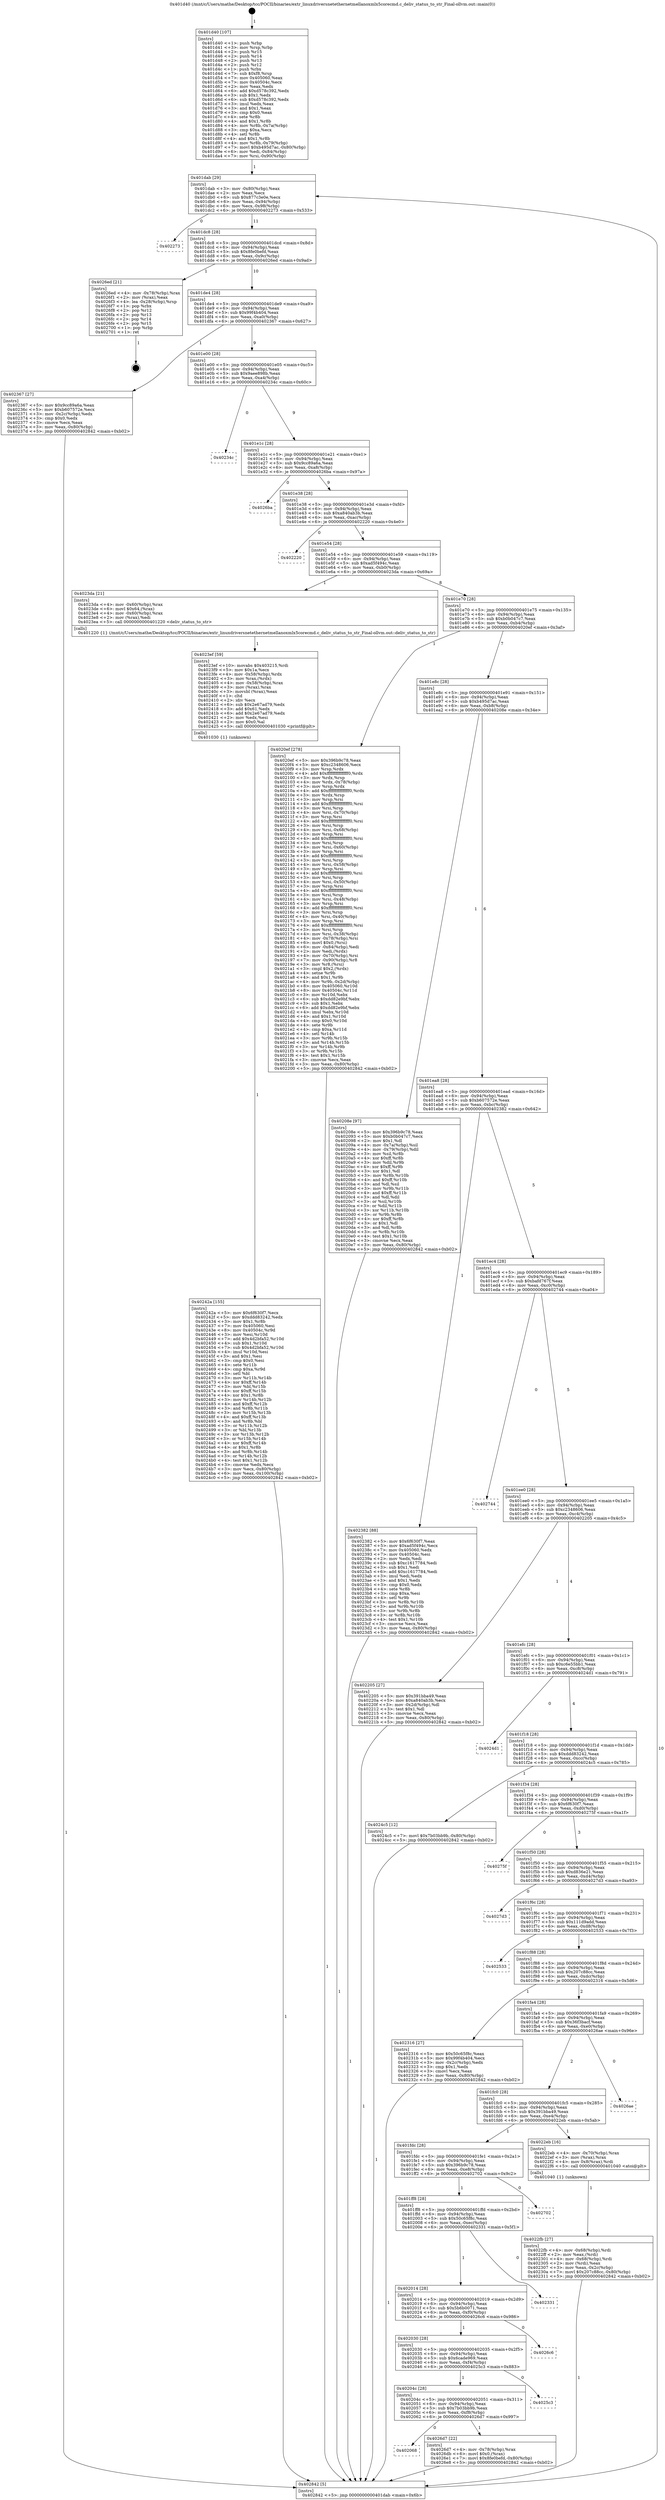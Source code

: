digraph "0x401d40" {
  label = "0x401d40 (/mnt/c/Users/mathe/Desktop/tcc/POCII/binaries/extr_linuxdriversnetethernetmellanoxmlx5corecmd.c_deliv_status_to_str_Final-ollvm.out::main(0))"
  labelloc = "t"
  node[shape=record]

  Entry [label="",width=0.3,height=0.3,shape=circle,fillcolor=black,style=filled]
  "0x401dab" [label="{
     0x401dab [29]\l
     | [instrs]\l
     &nbsp;&nbsp;0x401dab \<+3\>: mov -0x80(%rbp),%eax\l
     &nbsp;&nbsp;0x401dae \<+2\>: mov %eax,%ecx\l
     &nbsp;&nbsp;0x401db0 \<+6\>: sub $0x877c3e0e,%ecx\l
     &nbsp;&nbsp;0x401db6 \<+6\>: mov %eax,-0x94(%rbp)\l
     &nbsp;&nbsp;0x401dbc \<+6\>: mov %ecx,-0x98(%rbp)\l
     &nbsp;&nbsp;0x401dc2 \<+6\>: je 0000000000402273 \<main+0x533\>\l
  }"]
  "0x402273" [label="{
     0x402273\l
  }", style=dashed]
  "0x401dc8" [label="{
     0x401dc8 [28]\l
     | [instrs]\l
     &nbsp;&nbsp;0x401dc8 \<+5\>: jmp 0000000000401dcd \<main+0x8d\>\l
     &nbsp;&nbsp;0x401dcd \<+6\>: mov -0x94(%rbp),%eax\l
     &nbsp;&nbsp;0x401dd3 \<+5\>: sub $0x8fe0befd,%eax\l
     &nbsp;&nbsp;0x401dd8 \<+6\>: mov %eax,-0x9c(%rbp)\l
     &nbsp;&nbsp;0x401dde \<+6\>: je 00000000004026ed \<main+0x9ad\>\l
  }"]
  Exit [label="",width=0.3,height=0.3,shape=circle,fillcolor=black,style=filled,peripheries=2]
  "0x4026ed" [label="{
     0x4026ed [21]\l
     | [instrs]\l
     &nbsp;&nbsp;0x4026ed \<+4\>: mov -0x78(%rbp),%rax\l
     &nbsp;&nbsp;0x4026f1 \<+2\>: mov (%rax),%eax\l
     &nbsp;&nbsp;0x4026f3 \<+4\>: lea -0x28(%rbp),%rsp\l
     &nbsp;&nbsp;0x4026f7 \<+1\>: pop %rbx\l
     &nbsp;&nbsp;0x4026f8 \<+2\>: pop %r12\l
     &nbsp;&nbsp;0x4026fa \<+2\>: pop %r13\l
     &nbsp;&nbsp;0x4026fc \<+2\>: pop %r14\l
     &nbsp;&nbsp;0x4026fe \<+2\>: pop %r15\l
     &nbsp;&nbsp;0x402700 \<+1\>: pop %rbp\l
     &nbsp;&nbsp;0x402701 \<+1\>: ret\l
  }"]
  "0x401de4" [label="{
     0x401de4 [28]\l
     | [instrs]\l
     &nbsp;&nbsp;0x401de4 \<+5\>: jmp 0000000000401de9 \<main+0xa9\>\l
     &nbsp;&nbsp;0x401de9 \<+6\>: mov -0x94(%rbp),%eax\l
     &nbsp;&nbsp;0x401def \<+5\>: sub $0x99f4b404,%eax\l
     &nbsp;&nbsp;0x401df4 \<+6\>: mov %eax,-0xa0(%rbp)\l
     &nbsp;&nbsp;0x401dfa \<+6\>: je 0000000000402367 \<main+0x627\>\l
  }"]
  "0x402068" [label="{
     0x402068\l
  }", style=dashed]
  "0x402367" [label="{
     0x402367 [27]\l
     | [instrs]\l
     &nbsp;&nbsp;0x402367 \<+5\>: mov $0x9cc89a6a,%eax\l
     &nbsp;&nbsp;0x40236c \<+5\>: mov $0xb607572e,%ecx\l
     &nbsp;&nbsp;0x402371 \<+3\>: mov -0x2c(%rbp),%edx\l
     &nbsp;&nbsp;0x402374 \<+3\>: cmp $0x0,%edx\l
     &nbsp;&nbsp;0x402377 \<+3\>: cmove %ecx,%eax\l
     &nbsp;&nbsp;0x40237a \<+3\>: mov %eax,-0x80(%rbp)\l
     &nbsp;&nbsp;0x40237d \<+5\>: jmp 0000000000402842 \<main+0xb02\>\l
  }"]
  "0x401e00" [label="{
     0x401e00 [28]\l
     | [instrs]\l
     &nbsp;&nbsp;0x401e00 \<+5\>: jmp 0000000000401e05 \<main+0xc5\>\l
     &nbsp;&nbsp;0x401e05 \<+6\>: mov -0x94(%rbp),%eax\l
     &nbsp;&nbsp;0x401e0b \<+5\>: sub $0x9aee898b,%eax\l
     &nbsp;&nbsp;0x401e10 \<+6\>: mov %eax,-0xa4(%rbp)\l
     &nbsp;&nbsp;0x401e16 \<+6\>: je 000000000040234c \<main+0x60c\>\l
  }"]
  "0x4026d7" [label="{
     0x4026d7 [22]\l
     | [instrs]\l
     &nbsp;&nbsp;0x4026d7 \<+4\>: mov -0x78(%rbp),%rax\l
     &nbsp;&nbsp;0x4026db \<+6\>: movl $0x0,(%rax)\l
     &nbsp;&nbsp;0x4026e1 \<+7\>: movl $0x8fe0befd,-0x80(%rbp)\l
     &nbsp;&nbsp;0x4026e8 \<+5\>: jmp 0000000000402842 \<main+0xb02\>\l
  }"]
  "0x40234c" [label="{
     0x40234c\l
  }", style=dashed]
  "0x401e1c" [label="{
     0x401e1c [28]\l
     | [instrs]\l
     &nbsp;&nbsp;0x401e1c \<+5\>: jmp 0000000000401e21 \<main+0xe1\>\l
     &nbsp;&nbsp;0x401e21 \<+6\>: mov -0x94(%rbp),%eax\l
     &nbsp;&nbsp;0x401e27 \<+5\>: sub $0x9cc89a6a,%eax\l
     &nbsp;&nbsp;0x401e2c \<+6\>: mov %eax,-0xa8(%rbp)\l
     &nbsp;&nbsp;0x401e32 \<+6\>: je 00000000004026ba \<main+0x97a\>\l
  }"]
  "0x40204c" [label="{
     0x40204c [28]\l
     | [instrs]\l
     &nbsp;&nbsp;0x40204c \<+5\>: jmp 0000000000402051 \<main+0x311\>\l
     &nbsp;&nbsp;0x402051 \<+6\>: mov -0x94(%rbp),%eax\l
     &nbsp;&nbsp;0x402057 \<+5\>: sub $0x7b03bb9b,%eax\l
     &nbsp;&nbsp;0x40205c \<+6\>: mov %eax,-0xf8(%rbp)\l
     &nbsp;&nbsp;0x402062 \<+6\>: je 00000000004026d7 \<main+0x997\>\l
  }"]
  "0x4026ba" [label="{
     0x4026ba\l
  }", style=dashed]
  "0x401e38" [label="{
     0x401e38 [28]\l
     | [instrs]\l
     &nbsp;&nbsp;0x401e38 \<+5\>: jmp 0000000000401e3d \<main+0xfd\>\l
     &nbsp;&nbsp;0x401e3d \<+6\>: mov -0x94(%rbp),%eax\l
     &nbsp;&nbsp;0x401e43 \<+5\>: sub $0xa840ab3b,%eax\l
     &nbsp;&nbsp;0x401e48 \<+6\>: mov %eax,-0xac(%rbp)\l
     &nbsp;&nbsp;0x401e4e \<+6\>: je 0000000000402220 \<main+0x4e0\>\l
  }"]
  "0x4025c3" [label="{
     0x4025c3\l
  }", style=dashed]
  "0x402220" [label="{
     0x402220\l
  }", style=dashed]
  "0x401e54" [label="{
     0x401e54 [28]\l
     | [instrs]\l
     &nbsp;&nbsp;0x401e54 \<+5\>: jmp 0000000000401e59 \<main+0x119\>\l
     &nbsp;&nbsp;0x401e59 \<+6\>: mov -0x94(%rbp),%eax\l
     &nbsp;&nbsp;0x401e5f \<+5\>: sub $0xad5f494c,%eax\l
     &nbsp;&nbsp;0x401e64 \<+6\>: mov %eax,-0xb0(%rbp)\l
     &nbsp;&nbsp;0x401e6a \<+6\>: je 00000000004023da \<main+0x69a\>\l
  }"]
  "0x402030" [label="{
     0x402030 [28]\l
     | [instrs]\l
     &nbsp;&nbsp;0x402030 \<+5\>: jmp 0000000000402035 \<main+0x2f5\>\l
     &nbsp;&nbsp;0x402035 \<+6\>: mov -0x94(%rbp),%eax\l
     &nbsp;&nbsp;0x40203b \<+5\>: sub $0x6cade969,%eax\l
     &nbsp;&nbsp;0x402040 \<+6\>: mov %eax,-0xf4(%rbp)\l
     &nbsp;&nbsp;0x402046 \<+6\>: je 00000000004025c3 \<main+0x883\>\l
  }"]
  "0x4023da" [label="{
     0x4023da [21]\l
     | [instrs]\l
     &nbsp;&nbsp;0x4023da \<+4\>: mov -0x60(%rbp),%rax\l
     &nbsp;&nbsp;0x4023de \<+6\>: movl $0x64,(%rax)\l
     &nbsp;&nbsp;0x4023e4 \<+4\>: mov -0x60(%rbp),%rax\l
     &nbsp;&nbsp;0x4023e8 \<+2\>: mov (%rax),%edi\l
     &nbsp;&nbsp;0x4023ea \<+5\>: call 0000000000401220 \<deliv_status_to_str\>\l
     | [calls]\l
     &nbsp;&nbsp;0x401220 \{1\} (/mnt/c/Users/mathe/Desktop/tcc/POCII/binaries/extr_linuxdriversnetethernetmellanoxmlx5corecmd.c_deliv_status_to_str_Final-ollvm.out::deliv_status_to_str)\l
  }"]
  "0x401e70" [label="{
     0x401e70 [28]\l
     | [instrs]\l
     &nbsp;&nbsp;0x401e70 \<+5\>: jmp 0000000000401e75 \<main+0x135\>\l
     &nbsp;&nbsp;0x401e75 \<+6\>: mov -0x94(%rbp),%eax\l
     &nbsp;&nbsp;0x401e7b \<+5\>: sub $0xb0b047c7,%eax\l
     &nbsp;&nbsp;0x401e80 \<+6\>: mov %eax,-0xb4(%rbp)\l
     &nbsp;&nbsp;0x401e86 \<+6\>: je 00000000004020ef \<main+0x3af\>\l
  }"]
  "0x4026c6" [label="{
     0x4026c6\l
  }", style=dashed]
  "0x4020ef" [label="{
     0x4020ef [278]\l
     | [instrs]\l
     &nbsp;&nbsp;0x4020ef \<+5\>: mov $0x396b9c78,%eax\l
     &nbsp;&nbsp;0x4020f4 \<+5\>: mov $0xc2348606,%ecx\l
     &nbsp;&nbsp;0x4020f9 \<+3\>: mov %rsp,%rdx\l
     &nbsp;&nbsp;0x4020fc \<+4\>: add $0xfffffffffffffff0,%rdx\l
     &nbsp;&nbsp;0x402100 \<+3\>: mov %rdx,%rsp\l
     &nbsp;&nbsp;0x402103 \<+4\>: mov %rdx,-0x78(%rbp)\l
     &nbsp;&nbsp;0x402107 \<+3\>: mov %rsp,%rdx\l
     &nbsp;&nbsp;0x40210a \<+4\>: add $0xfffffffffffffff0,%rdx\l
     &nbsp;&nbsp;0x40210e \<+3\>: mov %rdx,%rsp\l
     &nbsp;&nbsp;0x402111 \<+3\>: mov %rsp,%rsi\l
     &nbsp;&nbsp;0x402114 \<+4\>: add $0xfffffffffffffff0,%rsi\l
     &nbsp;&nbsp;0x402118 \<+3\>: mov %rsi,%rsp\l
     &nbsp;&nbsp;0x40211b \<+4\>: mov %rsi,-0x70(%rbp)\l
     &nbsp;&nbsp;0x40211f \<+3\>: mov %rsp,%rsi\l
     &nbsp;&nbsp;0x402122 \<+4\>: add $0xfffffffffffffff0,%rsi\l
     &nbsp;&nbsp;0x402126 \<+3\>: mov %rsi,%rsp\l
     &nbsp;&nbsp;0x402129 \<+4\>: mov %rsi,-0x68(%rbp)\l
     &nbsp;&nbsp;0x40212d \<+3\>: mov %rsp,%rsi\l
     &nbsp;&nbsp;0x402130 \<+4\>: add $0xfffffffffffffff0,%rsi\l
     &nbsp;&nbsp;0x402134 \<+3\>: mov %rsi,%rsp\l
     &nbsp;&nbsp;0x402137 \<+4\>: mov %rsi,-0x60(%rbp)\l
     &nbsp;&nbsp;0x40213b \<+3\>: mov %rsp,%rsi\l
     &nbsp;&nbsp;0x40213e \<+4\>: add $0xfffffffffffffff0,%rsi\l
     &nbsp;&nbsp;0x402142 \<+3\>: mov %rsi,%rsp\l
     &nbsp;&nbsp;0x402145 \<+4\>: mov %rsi,-0x58(%rbp)\l
     &nbsp;&nbsp;0x402149 \<+3\>: mov %rsp,%rsi\l
     &nbsp;&nbsp;0x40214c \<+4\>: add $0xfffffffffffffff0,%rsi\l
     &nbsp;&nbsp;0x402150 \<+3\>: mov %rsi,%rsp\l
     &nbsp;&nbsp;0x402153 \<+4\>: mov %rsi,-0x50(%rbp)\l
     &nbsp;&nbsp;0x402157 \<+3\>: mov %rsp,%rsi\l
     &nbsp;&nbsp;0x40215a \<+4\>: add $0xfffffffffffffff0,%rsi\l
     &nbsp;&nbsp;0x40215e \<+3\>: mov %rsi,%rsp\l
     &nbsp;&nbsp;0x402161 \<+4\>: mov %rsi,-0x48(%rbp)\l
     &nbsp;&nbsp;0x402165 \<+3\>: mov %rsp,%rsi\l
     &nbsp;&nbsp;0x402168 \<+4\>: add $0xfffffffffffffff0,%rsi\l
     &nbsp;&nbsp;0x40216c \<+3\>: mov %rsi,%rsp\l
     &nbsp;&nbsp;0x40216f \<+4\>: mov %rsi,-0x40(%rbp)\l
     &nbsp;&nbsp;0x402173 \<+3\>: mov %rsp,%rsi\l
     &nbsp;&nbsp;0x402176 \<+4\>: add $0xfffffffffffffff0,%rsi\l
     &nbsp;&nbsp;0x40217a \<+3\>: mov %rsi,%rsp\l
     &nbsp;&nbsp;0x40217d \<+4\>: mov %rsi,-0x38(%rbp)\l
     &nbsp;&nbsp;0x402181 \<+4\>: mov -0x78(%rbp),%rsi\l
     &nbsp;&nbsp;0x402185 \<+6\>: movl $0x0,(%rsi)\l
     &nbsp;&nbsp;0x40218b \<+6\>: mov -0x84(%rbp),%edi\l
     &nbsp;&nbsp;0x402191 \<+2\>: mov %edi,(%rdx)\l
     &nbsp;&nbsp;0x402193 \<+4\>: mov -0x70(%rbp),%rsi\l
     &nbsp;&nbsp;0x402197 \<+7\>: mov -0x90(%rbp),%r8\l
     &nbsp;&nbsp;0x40219e \<+3\>: mov %r8,(%rsi)\l
     &nbsp;&nbsp;0x4021a1 \<+3\>: cmpl $0x2,(%rdx)\l
     &nbsp;&nbsp;0x4021a4 \<+4\>: setne %r9b\l
     &nbsp;&nbsp;0x4021a8 \<+4\>: and $0x1,%r9b\l
     &nbsp;&nbsp;0x4021ac \<+4\>: mov %r9b,-0x2d(%rbp)\l
     &nbsp;&nbsp;0x4021b0 \<+8\>: mov 0x405060,%r10d\l
     &nbsp;&nbsp;0x4021b8 \<+8\>: mov 0x40504c,%r11d\l
     &nbsp;&nbsp;0x4021c0 \<+3\>: mov %r10d,%ebx\l
     &nbsp;&nbsp;0x4021c3 \<+6\>: sub $0xdd82e9bf,%ebx\l
     &nbsp;&nbsp;0x4021c9 \<+3\>: sub $0x1,%ebx\l
     &nbsp;&nbsp;0x4021cc \<+6\>: add $0xdd82e9bf,%ebx\l
     &nbsp;&nbsp;0x4021d2 \<+4\>: imul %ebx,%r10d\l
     &nbsp;&nbsp;0x4021d6 \<+4\>: and $0x1,%r10d\l
     &nbsp;&nbsp;0x4021da \<+4\>: cmp $0x0,%r10d\l
     &nbsp;&nbsp;0x4021de \<+4\>: sete %r9b\l
     &nbsp;&nbsp;0x4021e2 \<+4\>: cmp $0xa,%r11d\l
     &nbsp;&nbsp;0x4021e6 \<+4\>: setl %r14b\l
     &nbsp;&nbsp;0x4021ea \<+3\>: mov %r9b,%r15b\l
     &nbsp;&nbsp;0x4021ed \<+3\>: and %r14b,%r15b\l
     &nbsp;&nbsp;0x4021f0 \<+3\>: xor %r14b,%r9b\l
     &nbsp;&nbsp;0x4021f3 \<+3\>: or %r9b,%r15b\l
     &nbsp;&nbsp;0x4021f6 \<+4\>: test $0x1,%r15b\l
     &nbsp;&nbsp;0x4021fa \<+3\>: cmovne %ecx,%eax\l
     &nbsp;&nbsp;0x4021fd \<+3\>: mov %eax,-0x80(%rbp)\l
     &nbsp;&nbsp;0x402200 \<+5\>: jmp 0000000000402842 \<main+0xb02\>\l
  }"]
  "0x401e8c" [label="{
     0x401e8c [28]\l
     | [instrs]\l
     &nbsp;&nbsp;0x401e8c \<+5\>: jmp 0000000000401e91 \<main+0x151\>\l
     &nbsp;&nbsp;0x401e91 \<+6\>: mov -0x94(%rbp),%eax\l
     &nbsp;&nbsp;0x401e97 \<+5\>: sub $0xb495d7ac,%eax\l
     &nbsp;&nbsp;0x401e9c \<+6\>: mov %eax,-0xb8(%rbp)\l
     &nbsp;&nbsp;0x401ea2 \<+6\>: je 000000000040208e \<main+0x34e\>\l
  }"]
  "0x402014" [label="{
     0x402014 [28]\l
     | [instrs]\l
     &nbsp;&nbsp;0x402014 \<+5\>: jmp 0000000000402019 \<main+0x2d9\>\l
     &nbsp;&nbsp;0x402019 \<+6\>: mov -0x94(%rbp),%eax\l
     &nbsp;&nbsp;0x40201f \<+5\>: sub $0x5b6b0071,%eax\l
     &nbsp;&nbsp;0x402024 \<+6\>: mov %eax,-0xf0(%rbp)\l
     &nbsp;&nbsp;0x40202a \<+6\>: je 00000000004026c6 \<main+0x986\>\l
  }"]
  "0x40208e" [label="{
     0x40208e [97]\l
     | [instrs]\l
     &nbsp;&nbsp;0x40208e \<+5\>: mov $0x396b9c78,%eax\l
     &nbsp;&nbsp;0x402093 \<+5\>: mov $0xb0b047c7,%ecx\l
     &nbsp;&nbsp;0x402098 \<+2\>: mov $0x1,%dl\l
     &nbsp;&nbsp;0x40209a \<+4\>: mov -0x7a(%rbp),%sil\l
     &nbsp;&nbsp;0x40209e \<+4\>: mov -0x79(%rbp),%dil\l
     &nbsp;&nbsp;0x4020a2 \<+3\>: mov %sil,%r8b\l
     &nbsp;&nbsp;0x4020a5 \<+4\>: xor $0xff,%r8b\l
     &nbsp;&nbsp;0x4020a9 \<+3\>: mov %dil,%r9b\l
     &nbsp;&nbsp;0x4020ac \<+4\>: xor $0xff,%r9b\l
     &nbsp;&nbsp;0x4020b0 \<+3\>: xor $0x1,%dl\l
     &nbsp;&nbsp;0x4020b3 \<+3\>: mov %r8b,%r10b\l
     &nbsp;&nbsp;0x4020b6 \<+4\>: and $0xff,%r10b\l
     &nbsp;&nbsp;0x4020ba \<+3\>: and %dl,%sil\l
     &nbsp;&nbsp;0x4020bd \<+3\>: mov %r9b,%r11b\l
     &nbsp;&nbsp;0x4020c0 \<+4\>: and $0xff,%r11b\l
     &nbsp;&nbsp;0x4020c4 \<+3\>: and %dl,%dil\l
     &nbsp;&nbsp;0x4020c7 \<+3\>: or %sil,%r10b\l
     &nbsp;&nbsp;0x4020ca \<+3\>: or %dil,%r11b\l
     &nbsp;&nbsp;0x4020cd \<+3\>: xor %r11b,%r10b\l
     &nbsp;&nbsp;0x4020d0 \<+3\>: or %r9b,%r8b\l
     &nbsp;&nbsp;0x4020d3 \<+4\>: xor $0xff,%r8b\l
     &nbsp;&nbsp;0x4020d7 \<+3\>: or $0x1,%dl\l
     &nbsp;&nbsp;0x4020da \<+3\>: and %dl,%r8b\l
     &nbsp;&nbsp;0x4020dd \<+3\>: or %r8b,%r10b\l
     &nbsp;&nbsp;0x4020e0 \<+4\>: test $0x1,%r10b\l
     &nbsp;&nbsp;0x4020e4 \<+3\>: cmovne %ecx,%eax\l
     &nbsp;&nbsp;0x4020e7 \<+3\>: mov %eax,-0x80(%rbp)\l
     &nbsp;&nbsp;0x4020ea \<+5\>: jmp 0000000000402842 \<main+0xb02\>\l
  }"]
  "0x401ea8" [label="{
     0x401ea8 [28]\l
     | [instrs]\l
     &nbsp;&nbsp;0x401ea8 \<+5\>: jmp 0000000000401ead \<main+0x16d\>\l
     &nbsp;&nbsp;0x401ead \<+6\>: mov -0x94(%rbp),%eax\l
     &nbsp;&nbsp;0x401eb3 \<+5\>: sub $0xb607572e,%eax\l
     &nbsp;&nbsp;0x401eb8 \<+6\>: mov %eax,-0xbc(%rbp)\l
     &nbsp;&nbsp;0x401ebe \<+6\>: je 0000000000402382 \<main+0x642\>\l
  }"]
  "0x402842" [label="{
     0x402842 [5]\l
     | [instrs]\l
     &nbsp;&nbsp;0x402842 \<+5\>: jmp 0000000000401dab \<main+0x6b\>\l
  }"]
  "0x401d40" [label="{
     0x401d40 [107]\l
     | [instrs]\l
     &nbsp;&nbsp;0x401d40 \<+1\>: push %rbp\l
     &nbsp;&nbsp;0x401d41 \<+3\>: mov %rsp,%rbp\l
     &nbsp;&nbsp;0x401d44 \<+2\>: push %r15\l
     &nbsp;&nbsp;0x401d46 \<+2\>: push %r14\l
     &nbsp;&nbsp;0x401d48 \<+2\>: push %r13\l
     &nbsp;&nbsp;0x401d4a \<+2\>: push %r12\l
     &nbsp;&nbsp;0x401d4c \<+1\>: push %rbx\l
     &nbsp;&nbsp;0x401d4d \<+7\>: sub $0xf8,%rsp\l
     &nbsp;&nbsp;0x401d54 \<+7\>: mov 0x405060,%eax\l
     &nbsp;&nbsp;0x401d5b \<+7\>: mov 0x40504c,%ecx\l
     &nbsp;&nbsp;0x401d62 \<+2\>: mov %eax,%edx\l
     &nbsp;&nbsp;0x401d64 \<+6\>: add $0xd578c392,%edx\l
     &nbsp;&nbsp;0x401d6a \<+3\>: sub $0x1,%edx\l
     &nbsp;&nbsp;0x401d6d \<+6\>: sub $0xd578c392,%edx\l
     &nbsp;&nbsp;0x401d73 \<+3\>: imul %edx,%eax\l
     &nbsp;&nbsp;0x401d76 \<+3\>: and $0x1,%eax\l
     &nbsp;&nbsp;0x401d79 \<+3\>: cmp $0x0,%eax\l
     &nbsp;&nbsp;0x401d7c \<+4\>: sete %r8b\l
     &nbsp;&nbsp;0x401d80 \<+4\>: and $0x1,%r8b\l
     &nbsp;&nbsp;0x401d84 \<+4\>: mov %r8b,-0x7a(%rbp)\l
     &nbsp;&nbsp;0x401d88 \<+3\>: cmp $0xa,%ecx\l
     &nbsp;&nbsp;0x401d8b \<+4\>: setl %r8b\l
     &nbsp;&nbsp;0x401d8f \<+4\>: and $0x1,%r8b\l
     &nbsp;&nbsp;0x401d93 \<+4\>: mov %r8b,-0x79(%rbp)\l
     &nbsp;&nbsp;0x401d97 \<+7\>: movl $0xb495d7ac,-0x80(%rbp)\l
     &nbsp;&nbsp;0x401d9e \<+6\>: mov %edi,-0x84(%rbp)\l
     &nbsp;&nbsp;0x401da4 \<+7\>: mov %rsi,-0x90(%rbp)\l
  }"]
  "0x402331" [label="{
     0x402331\l
  }", style=dashed]
  "0x401ff8" [label="{
     0x401ff8 [28]\l
     | [instrs]\l
     &nbsp;&nbsp;0x401ff8 \<+5\>: jmp 0000000000401ffd \<main+0x2bd\>\l
     &nbsp;&nbsp;0x401ffd \<+6\>: mov -0x94(%rbp),%eax\l
     &nbsp;&nbsp;0x402003 \<+5\>: sub $0x50c65f8c,%eax\l
     &nbsp;&nbsp;0x402008 \<+6\>: mov %eax,-0xec(%rbp)\l
     &nbsp;&nbsp;0x40200e \<+6\>: je 0000000000402331 \<main+0x5f1\>\l
  }"]
  "0x402382" [label="{
     0x402382 [88]\l
     | [instrs]\l
     &nbsp;&nbsp;0x402382 \<+5\>: mov $0x6f630f7,%eax\l
     &nbsp;&nbsp;0x402387 \<+5\>: mov $0xad5f494c,%ecx\l
     &nbsp;&nbsp;0x40238c \<+7\>: mov 0x405060,%edx\l
     &nbsp;&nbsp;0x402393 \<+7\>: mov 0x40504c,%esi\l
     &nbsp;&nbsp;0x40239a \<+2\>: mov %edx,%edi\l
     &nbsp;&nbsp;0x40239c \<+6\>: sub $0xc1617784,%edi\l
     &nbsp;&nbsp;0x4023a2 \<+3\>: sub $0x1,%edi\l
     &nbsp;&nbsp;0x4023a5 \<+6\>: add $0xc1617784,%edi\l
     &nbsp;&nbsp;0x4023ab \<+3\>: imul %edi,%edx\l
     &nbsp;&nbsp;0x4023ae \<+3\>: and $0x1,%edx\l
     &nbsp;&nbsp;0x4023b1 \<+3\>: cmp $0x0,%edx\l
     &nbsp;&nbsp;0x4023b4 \<+4\>: sete %r8b\l
     &nbsp;&nbsp;0x4023b8 \<+3\>: cmp $0xa,%esi\l
     &nbsp;&nbsp;0x4023bb \<+4\>: setl %r9b\l
     &nbsp;&nbsp;0x4023bf \<+3\>: mov %r8b,%r10b\l
     &nbsp;&nbsp;0x4023c2 \<+3\>: and %r9b,%r10b\l
     &nbsp;&nbsp;0x4023c5 \<+3\>: xor %r9b,%r8b\l
     &nbsp;&nbsp;0x4023c8 \<+3\>: or %r8b,%r10b\l
     &nbsp;&nbsp;0x4023cb \<+4\>: test $0x1,%r10b\l
     &nbsp;&nbsp;0x4023cf \<+3\>: cmovne %ecx,%eax\l
     &nbsp;&nbsp;0x4023d2 \<+3\>: mov %eax,-0x80(%rbp)\l
     &nbsp;&nbsp;0x4023d5 \<+5\>: jmp 0000000000402842 \<main+0xb02\>\l
  }"]
  "0x401ec4" [label="{
     0x401ec4 [28]\l
     | [instrs]\l
     &nbsp;&nbsp;0x401ec4 \<+5\>: jmp 0000000000401ec9 \<main+0x189\>\l
     &nbsp;&nbsp;0x401ec9 \<+6\>: mov -0x94(%rbp),%eax\l
     &nbsp;&nbsp;0x401ecf \<+5\>: sub $0xbafd767f,%eax\l
     &nbsp;&nbsp;0x401ed4 \<+6\>: mov %eax,-0xc0(%rbp)\l
     &nbsp;&nbsp;0x401eda \<+6\>: je 0000000000402744 \<main+0xa04\>\l
  }"]
  "0x402702" [label="{
     0x402702\l
  }", style=dashed]
  "0x402744" [label="{
     0x402744\l
  }", style=dashed]
  "0x401ee0" [label="{
     0x401ee0 [28]\l
     | [instrs]\l
     &nbsp;&nbsp;0x401ee0 \<+5\>: jmp 0000000000401ee5 \<main+0x1a5\>\l
     &nbsp;&nbsp;0x401ee5 \<+6\>: mov -0x94(%rbp),%eax\l
     &nbsp;&nbsp;0x401eeb \<+5\>: sub $0xc2348606,%eax\l
     &nbsp;&nbsp;0x401ef0 \<+6\>: mov %eax,-0xc4(%rbp)\l
     &nbsp;&nbsp;0x401ef6 \<+6\>: je 0000000000402205 \<main+0x4c5\>\l
  }"]
  "0x40242a" [label="{
     0x40242a [155]\l
     | [instrs]\l
     &nbsp;&nbsp;0x40242a \<+5\>: mov $0x6f630f7,%ecx\l
     &nbsp;&nbsp;0x40242f \<+5\>: mov $0xddd83242,%edx\l
     &nbsp;&nbsp;0x402434 \<+3\>: mov $0x1,%r8b\l
     &nbsp;&nbsp;0x402437 \<+7\>: mov 0x405060,%esi\l
     &nbsp;&nbsp;0x40243e \<+8\>: mov 0x40504c,%r9d\l
     &nbsp;&nbsp;0x402446 \<+3\>: mov %esi,%r10d\l
     &nbsp;&nbsp;0x402449 \<+7\>: add $0x4d2bfa52,%r10d\l
     &nbsp;&nbsp;0x402450 \<+4\>: sub $0x1,%r10d\l
     &nbsp;&nbsp;0x402454 \<+7\>: sub $0x4d2bfa52,%r10d\l
     &nbsp;&nbsp;0x40245b \<+4\>: imul %r10d,%esi\l
     &nbsp;&nbsp;0x40245f \<+3\>: and $0x1,%esi\l
     &nbsp;&nbsp;0x402462 \<+3\>: cmp $0x0,%esi\l
     &nbsp;&nbsp;0x402465 \<+4\>: sete %r11b\l
     &nbsp;&nbsp;0x402469 \<+4\>: cmp $0xa,%r9d\l
     &nbsp;&nbsp;0x40246d \<+3\>: setl %bl\l
     &nbsp;&nbsp;0x402470 \<+3\>: mov %r11b,%r14b\l
     &nbsp;&nbsp;0x402473 \<+4\>: xor $0xff,%r14b\l
     &nbsp;&nbsp;0x402477 \<+3\>: mov %bl,%r15b\l
     &nbsp;&nbsp;0x40247a \<+4\>: xor $0xff,%r15b\l
     &nbsp;&nbsp;0x40247e \<+4\>: xor $0x1,%r8b\l
     &nbsp;&nbsp;0x402482 \<+3\>: mov %r14b,%r12b\l
     &nbsp;&nbsp;0x402485 \<+4\>: and $0xff,%r12b\l
     &nbsp;&nbsp;0x402489 \<+3\>: and %r8b,%r11b\l
     &nbsp;&nbsp;0x40248c \<+3\>: mov %r15b,%r13b\l
     &nbsp;&nbsp;0x40248f \<+4\>: and $0xff,%r13b\l
     &nbsp;&nbsp;0x402493 \<+3\>: and %r8b,%bl\l
     &nbsp;&nbsp;0x402496 \<+3\>: or %r11b,%r12b\l
     &nbsp;&nbsp;0x402499 \<+3\>: or %bl,%r13b\l
     &nbsp;&nbsp;0x40249c \<+3\>: xor %r13b,%r12b\l
     &nbsp;&nbsp;0x40249f \<+3\>: or %r15b,%r14b\l
     &nbsp;&nbsp;0x4024a2 \<+4\>: xor $0xff,%r14b\l
     &nbsp;&nbsp;0x4024a6 \<+4\>: or $0x1,%r8b\l
     &nbsp;&nbsp;0x4024aa \<+3\>: and %r8b,%r14b\l
     &nbsp;&nbsp;0x4024ad \<+3\>: or %r14b,%r12b\l
     &nbsp;&nbsp;0x4024b0 \<+4\>: test $0x1,%r12b\l
     &nbsp;&nbsp;0x4024b4 \<+3\>: cmovne %edx,%ecx\l
     &nbsp;&nbsp;0x4024b7 \<+3\>: mov %ecx,-0x80(%rbp)\l
     &nbsp;&nbsp;0x4024ba \<+6\>: mov %eax,-0x100(%rbp)\l
     &nbsp;&nbsp;0x4024c0 \<+5\>: jmp 0000000000402842 \<main+0xb02\>\l
  }"]
  "0x402205" [label="{
     0x402205 [27]\l
     | [instrs]\l
     &nbsp;&nbsp;0x402205 \<+5\>: mov $0x391bba49,%eax\l
     &nbsp;&nbsp;0x40220a \<+5\>: mov $0xa840ab3b,%ecx\l
     &nbsp;&nbsp;0x40220f \<+3\>: mov -0x2d(%rbp),%dl\l
     &nbsp;&nbsp;0x402212 \<+3\>: test $0x1,%dl\l
     &nbsp;&nbsp;0x402215 \<+3\>: cmovne %ecx,%eax\l
     &nbsp;&nbsp;0x402218 \<+3\>: mov %eax,-0x80(%rbp)\l
     &nbsp;&nbsp;0x40221b \<+5\>: jmp 0000000000402842 \<main+0xb02\>\l
  }"]
  "0x401efc" [label="{
     0x401efc [28]\l
     | [instrs]\l
     &nbsp;&nbsp;0x401efc \<+5\>: jmp 0000000000401f01 \<main+0x1c1\>\l
     &nbsp;&nbsp;0x401f01 \<+6\>: mov -0x94(%rbp),%eax\l
     &nbsp;&nbsp;0x401f07 \<+5\>: sub $0xc6e55bb1,%eax\l
     &nbsp;&nbsp;0x401f0c \<+6\>: mov %eax,-0xc8(%rbp)\l
     &nbsp;&nbsp;0x401f12 \<+6\>: je 00000000004024d1 \<main+0x791\>\l
  }"]
  "0x4023ef" [label="{
     0x4023ef [59]\l
     | [instrs]\l
     &nbsp;&nbsp;0x4023ef \<+10\>: movabs $0x403215,%rdi\l
     &nbsp;&nbsp;0x4023f9 \<+5\>: mov $0x1a,%ecx\l
     &nbsp;&nbsp;0x4023fe \<+4\>: mov -0x58(%rbp),%rdx\l
     &nbsp;&nbsp;0x402402 \<+3\>: mov %rax,(%rdx)\l
     &nbsp;&nbsp;0x402405 \<+4\>: mov -0x58(%rbp),%rax\l
     &nbsp;&nbsp;0x402409 \<+3\>: mov (%rax),%rax\l
     &nbsp;&nbsp;0x40240c \<+3\>: movsbl (%rax),%eax\l
     &nbsp;&nbsp;0x40240f \<+1\>: cltd\l
     &nbsp;&nbsp;0x402410 \<+2\>: idiv %ecx\l
     &nbsp;&nbsp;0x402412 \<+6\>: sub $0x2e67ad79,%edx\l
     &nbsp;&nbsp;0x402418 \<+3\>: add $0x61,%edx\l
     &nbsp;&nbsp;0x40241b \<+6\>: add $0x2e67ad79,%edx\l
     &nbsp;&nbsp;0x402421 \<+2\>: mov %edx,%esi\l
     &nbsp;&nbsp;0x402423 \<+2\>: mov $0x0,%al\l
     &nbsp;&nbsp;0x402425 \<+5\>: call 0000000000401030 \<printf@plt\>\l
     | [calls]\l
     &nbsp;&nbsp;0x401030 \{1\} (unknown)\l
  }"]
  "0x4024d1" [label="{
     0x4024d1\l
  }", style=dashed]
  "0x401f18" [label="{
     0x401f18 [28]\l
     | [instrs]\l
     &nbsp;&nbsp;0x401f18 \<+5\>: jmp 0000000000401f1d \<main+0x1dd\>\l
     &nbsp;&nbsp;0x401f1d \<+6\>: mov -0x94(%rbp),%eax\l
     &nbsp;&nbsp;0x401f23 \<+5\>: sub $0xddd83242,%eax\l
     &nbsp;&nbsp;0x401f28 \<+6\>: mov %eax,-0xcc(%rbp)\l
     &nbsp;&nbsp;0x401f2e \<+6\>: je 00000000004024c5 \<main+0x785\>\l
  }"]
  "0x4022fb" [label="{
     0x4022fb [27]\l
     | [instrs]\l
     &nbsp;&nbsp;0x4022fb \<+4\>: mov -0x68(%rbp),%rdi\l
     &nbsp;&nbsp;0x4022ff \<+2\>: mov %eax,(%rdi)\l
     &nbsp;&nbsp;0x402301 \<+4\>: mov -0x68(%rbp),%rdi\l
     &nbsp;&nbsp;0x402305 \<+2\>: mov (%rdi),%eax\l
     &nbsp;&nbsp;0x402307 \<+3\>: mov %eax,-0x2c(%rbp)\l
     &nbsp;&nbsp;0x40230a \<+7\>: movl $0x207c88cc,-0x80(%rbp)\l
     &nbsp;&nbsp;0x402311 \<+5\>: jmp 0000000000402842 \<main+0xb02\>\l
  }"]
  "0x4024c5" [label="{
     0x4024c5 [12]\l
     | [instrs]\l
     &nbsp;&nbsp;0x4024c5 \<+7\>: movl $0x7b03bb9b,-0x80(%rbp)\l
     &nbsp;&nbsp;0x4024cc \<+5\>: jmp 0000000000402842 \<main+0xb02\>\l
  }"]
  "0x401f34" [label="{
     0x401f34 [28]\l
     | [instrs]\l
     &nbsp;&nbsp;0x401f34 \<+5\>: jmp 0000000000401f39 \<main+0x1f9\>\l
     &nbsp;&nbsp;0x401f39 \<+6\>: mov -0x94(%rbp),%eax\l
     &nbsp;&nbsp;0x401f3f \<+5\>: sub $0x6f630f7,%eax\l
     &nbsp;&nbsp;0x401f44 \<+6\>: mov %eax,-0xd0(%rbp)\l
     &nbsp;&nbsp;0x401f4a \<+6\>: je 000000000040275f \<main+0xa1f\>\l
  }"]
  "0x401fdc" [label="{
     0x401fdc [28]\l
     | [instrs]\l
     &nbsp;&nbsp;0x401fdc \<+5\>: jmp 0000000000401fe1 \<main+0x2a1\>\l
     &nbsp;&nbsp;0x401fe1 \<+6\>: mov -0x94(%rbp),%eax\l
     &nbsp;&nbsp;0x401fe7 \<+5\>: sub $0x396b9c78,%eax\l
     &nbsp;&nbsp;0x401fec \<+6\>: mov %eax,-0xe8(%rbp)\l
     &nbsp;&nbsp;0x401ff2 \<+6\>: je 0000000000402702 \<main+0x9c2\>\l
  }"]
  "0x40275f" [label="{
     0x40275f\l
  }", style=dashed]
  "0x401f50" [label="{
     0x401f50 [28]\l
     | [instrs]\l
     &nbsp;&nbsp;0x401f50 \<+5\>: jmp 0000000000401f55 \<main+0x215\>\l
     &nbsp;&nbsp;0x401f55 \<+6\>: mov -0x94(%rbp),%eax\l
     &nbsp;&nbsp;0x401f5b \<+5\>: sub $0xd836e21,%eax\l
     &nbsp;&nbsp;0x401f60 \<+6\>: mov %eax,-0xd4(%rbp)\l
     &nbsp;&nbsp;0x401f66 \<+6\>: je 00000000004027d3 \<main+0xa93\>\l
  }"]
  "0x4022eb" [label="{
     0x4022eb [16]\l
     | [instrs]\l
     &nbsp;&nbsp;0x4022eb \<+4\>: mov -0x70(%rbp),%rax\l
     &nbsp;&nbsp;0x4022ef \<+3\>: mov (%rax),%rax\l
     &nbsp;&nbsp;0x4022f2 \<+4\>: mov 0x8(%rax),%rdi\l
     &nbsp;&nbsp;0x4022f6 \<+5\>: call 0000000000401040 \<atoi@plt\>\l
     | [calls]\l
     &nbsp;&nbsp;0x401040 \{1\} (unknown)\l
  }"]
  "0x4027d3" [label="{
     0x4027d3\l
  }", style=dashed]
  "0x401f6c" [label="{
     0x401f6c [28]\l
     | [instrs]\l
     &nbsp;&nbsp;0x401f6c \<+5\>: jmp 0000000000401f71 \<main+0x231\>\l
     &nbsp;&nbsp;0x401f71 \<+6\>: mov -0x94(%rbp),%eax\l
     &nbsp;&nbsp;0x401f77 \<+5\>: sub $0x111d9add,%eax\l
     &nbsp;&nbsp;0x401f7c \<+6\>: mov %eax,-0xd8(%rbp)\l
     &nbsp;&nbsp;0x401f82 \<+6\>: je 0000000000402533 \<main+0x7f3\>\l
  }"]
  "0x401fc0" [label="{
     0x401fc0 [28]\l
     | [instrs]\l
     &nbsp;&nbsp;0x401fc0 \<+5\>: jmp 0000000000401fc5 \<main+0x285\>\l
     &nbsp;&nbsp;0x401fc5 \<+6\>: mov -0x94(%rbp),%eax\l
     &nbsp;&nbsp;0x401fcb \<+5\>: sub $0x391bba49,%eax\l
     &nbsp;&nbsp;0x401fd0 \<+6\>: mov %eax,-0xe4(%rbp)\l
     &nbsp;&nbsp;0x401fd6 \<+6\>: je 00000000004022eb \<main+0x5ab\>\l
  }"]
  "0x402533" [label="{
     0x402533\l
  }", style=dashed]
  "0x401f88" [label="{
     0x401f88 [28]\l
     | [instrs]\l
     &nbsp;&nbsp;0x401f88 \<+5\>: jmp 0000000000401f8d \<main+0x24d\>\l
     &nbsp;&nbsp;0x401f8d \<+6\>: mov -0x94(%rbp),%eax\l
     &nbsp;&nbsp;0x401f93 \<+5\>: sub $0x207c88cc,%eax\l
     &nbsp;&nbsp;0x401f98 \<+6\>: mov %eax,-0xdc(%rbp)\l
     &nbsp;&nbsp;0x401f9e \<+6\>: je 0000000000402316 \<main+0x5d6\>\l
  }"]
  "0x4026ae" [label="{
     0x4026ae\l
  }", style=dashed]
  "0x402316" [label="{
     0x402316 [27]\l
     | [instrs]\l
     &nbsp;&nbsp;0x402316 \<+5\>: mov $0x50c65f8c,%eax\l
     &nbsp;&nbsp;0x40231b \<+5\>: mov $0x99f4b404,%ecx\l
     &nbsp;&nbsp;0x402320 \<+3\>: mov -0x2c(%rbp),%edx\l
     &nbsp;&nbsp;0x402323 \<+3\>: cmp $0x1,%edx\l
     &nbsp;&nbsp;0x402326 \<+3\>: cmovl %ecx,%eax\l
     &nbsp;&nbsp;0x402329 \<+3\>: mov %eax,-0x80(%rbp)\l
     &nbsp;&nbsp;0x40232c \<+5\>: jmp 0000000000402842 \<main+0xb02\>\l
  }"]
  "0x401fa4" [label="{
     0x401fa4 [28]\l
     | [instrs]\l
     &nbsp;&nbsp;0x401fa4 \<+5\>: jmp 0000000000401fa9 \<main+0x269\>\l
     &nbsp;&nbsp;0x401fa9 \<+6\>: mov -0x94(%rbp),%eax\l
     &nbsp;&nbsp;0x401faf \<+5\>: sub $0x36f3bacf,%eax\l
     &nbsp;&nbsp;0x401fb4 \<+6\>: mov %eax,-0xe0(%rbp)\l
     &nbsp;&nbsp;0x401fba \<+6\>: je 00000000004026ae \<main+0x96e\>\l
  }"]
  Entry -> "0x401d40" [label=" 1"]
  "0x401dab" -> "0x402273" [label=" 0"]
  "0x401dab" -> "0x401dc8" [label=" 11"]
  "0x4026ed" -> Exit [label=" 1"]
  "0x401dc8" -> "0x4026ed" [label=" 1"]
  "0x401dc8" -> "0x401de4" [label=" 10"]
  "0x4026d7" -> "0x402842" [label=" 1"]
  "0x401de4" -> "0x402367" [label=" 1"]
  "0x401de4" -> "0x401e00" [label=" 9"]
  "0x40204c" -> "0x402068" [label=" 0"]
  "0x401e00" -> "0x40234c" [label=" 0"]
  "0x401e00" -> "0x401e1c" [label=" 9"]
  "0x40204c" -> "0x4026d7" [label=" 1"]
  "0x401e1c" -> "0x4026ba" [label=" 0"]
  "0x401e1c" -> "0x401e38" [label=" 9"]
  "0x402030" -> "0x40204c" [label=" 1"]
  "0x401e38" -> "0x402220" [label=" 0"]
  "0x401e38" -> "0x401e54" [label=" 9"]
  "0x402030" -> "0x4025c3" [label=" 0"]
  "0x401e54" -> "0x4023da" [label=" 1"]
  "0x401e54" -> "0x401e70" [label=" 8"]
  "0x402014" -> "0x402030" [label=" 1"]
  "0x401e70" -> "0x4020ef" [label=" 1"]
  "0x401e70" -> "0x401e8c" [label=" 7"]
  "0x402014" -> "0x4026c6" [label=" 0"]
  "0x401e8c" -> "0x40208e" [label=" 1"]
  "0x401e8c" -> "0x401ea8" [label=" 6"]
  "0x40208e" -> "0x402842" [label=" 1"]
  "0x401d40" -> "0x401dab" [label=" 1"]
  "0x402842" -> "0x401dab" [label=" 10"]
  "0x401ff8" -> "0x402014" [label=" 1"]
  "0x4020ef" -> "0x402842" [label=" 1"]
  "0x401ff8" -> "0x402331" [label=" 0"]
  "0x401ea8" -> "0x402382" [label=" 1"]
  "0x401ea8" -> "0x401ec4" [label=" 5"]
  "0x401fdc" -> "0x401ff8" [label=" 1"]
  "0x401ec4" -> "0x402744" [label=" 0"]
  "0x401ec4" -> "0x401ee0" [label=" 5"]
  "0x401fdc" -> "0x402702" [label=" 0"]
  "0x401ee0" -> "0x402205" [label=" 1"]
  "0x401ee0" -> "0x401efc" [label=" 4"]
  "0x402205" -> "0x402842" [label=" 1"]
  "0x4024c5" -> "0x402842" [label=" 1"]
  "0x401efc" -> "0x4024d1" [label=" 0"]
  "0x401efc" -> "0x401f18" [label=" 4"]
  "0x40242a" -> "0x402842" [label=" 1"]
  "0x401f18" -> "0x4024c5" [label=" 1"]
  "0x401f18" -> "0x401f34" [label=" 3"]
  "0x4023ef" -> "0x40242a" [label=" 1"]
  "0x401f34" -> "0x40275f" [label=" 0"]
  "0x401f34" -> "0x401f50" [label=" 3"]
  "0x4023da" -> "0x4023ef" [label=" 1"]
  "0x401f50" -> "0x4027d3" [label=" 0"]
  "0x401f50" -> "0x401f6c" [label=" 3"]
  "0x402382" -> "0x402842" [label=" 1"]
  "0x401f6c" -> "0x402533" [label=" 0"]
  "0x401f6c" -> "0x401f88" [label=" 3"]
  "0x402316" -> "0x402842" [label=" 1"]
  "0x401f88" -> "0x402316" [label=" 1"]
  "0x401f88" -> "0x401fa4" [label=" 2"]
  "0x4022fb" -> "0x402842" [label=" 1"]
  "0x401fa4" -> "0x4026ae" [label=" 0"]
  "0x401fa4" -> "0x401fc0" [label=" 2"]
  "0x402367" -> "0x402842" [label=" 1"]
  "0x401fc0" -> "0x4022eb" [label=" 1"]
  "0x401fc0" -> "0x401fdc" [label=" 1"]
  "0x4022eb" -> "0x4022fb" [label=" 1"]
}
